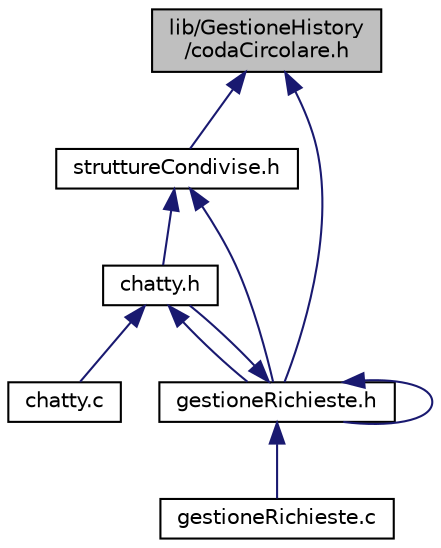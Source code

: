 digraph "lib/GestioneHistory/codaCircolare.h"
{
  edge [fontname="Helvetica",fontsize="10",labelfontname="Helvetica",labelfontsize="10"];
  node [fontname="Helvetica",fontsize="10",shape=record];
  Node2 [label="lib/GestioneHistory\l/codaCircolare.h",height=0.2,width=0.4,color="black", fillcolor="grey75", style="filled", fontcolor="black"];
  Node2 -> Node3 [dir="back",color="midnightblue",fontsize="10",style="solid"];
  Node3 [label="struttureCondivise.h",height=0.2,width=0.4,color="black", fillcolor="white", style="filled",URL="$strutture_condivise_8h.html",tooltip="File che contiene tutte le trutture dati utilizzate dal server Si dichiara che il contenuto di questo..."];
  Node3 -> Node4 [dir="back",color="midnightblue",fontsize="10",style="solid"];
  Node4 [label="chatty.h",height=0.2,width=0.4,color="black", fillcolor="white", style="filled",URL="$chatty_8h.html",tooltip="File che contiene la dichiarazione di tutte le funzioni utilizzate nel file chatty.c Si dichiara che il contenuto di questo file e&#39; in ogni sua parte opera originale dell&#39;autore. "];
  Node4 -> Node5 [dir="back",color="midnightblue",fontsize="10",style="solid"];
  Node5 [label="chatty.c",height=0.2,width=0.4,color="black", fillcolor="white", style="filled",URL="$chatty_8c.html",tooltip="File principale del server chatterbox Si dichiara che il contenuto di questo file e&#39; in ogni sua part..."];
  Node4 -> Node6 [dir="back",color="midnightblue",fontsize="10",style="solid"];
  Node6 [label="gestioneRichieste.h",height=0.2,width=0.4,color="black", fillcolor="white", style="filled",URL="$gestione_richieste_8h.html",tooltip="Contiene la dichiarazione di tutti i metodi per la gestione delle singole operazioni che il server ge..."];
  Node6 -> Node4 [dir="back",color="midnightblue",fontsize="10",style="solid"];
  Node6 -> Node6 [dir="back",color="midnightblue",fontsize="10",style="solid"];
  Node6 -> Node7 [dir="back",color="midnightblue",fontsize="10",style="solid"];
  Node7 [label="gestioneRichieste.c",height=0.2,width=0.4,color="black", fillcolor="white", style="filled",URL="$gestione_richieste_8c.html",tooltip="Contiene l&#39;implementazione di tutti i metodi per la gestione delle singole operazioni che il server g..."];
  Node3 -> Node6 [dir="back",color="midnightblue",fontsize="10",style="solid"];
  Node2 -> Node6 [dir="back",color="midnightblue",fontsize="10",style="solid"];
}
